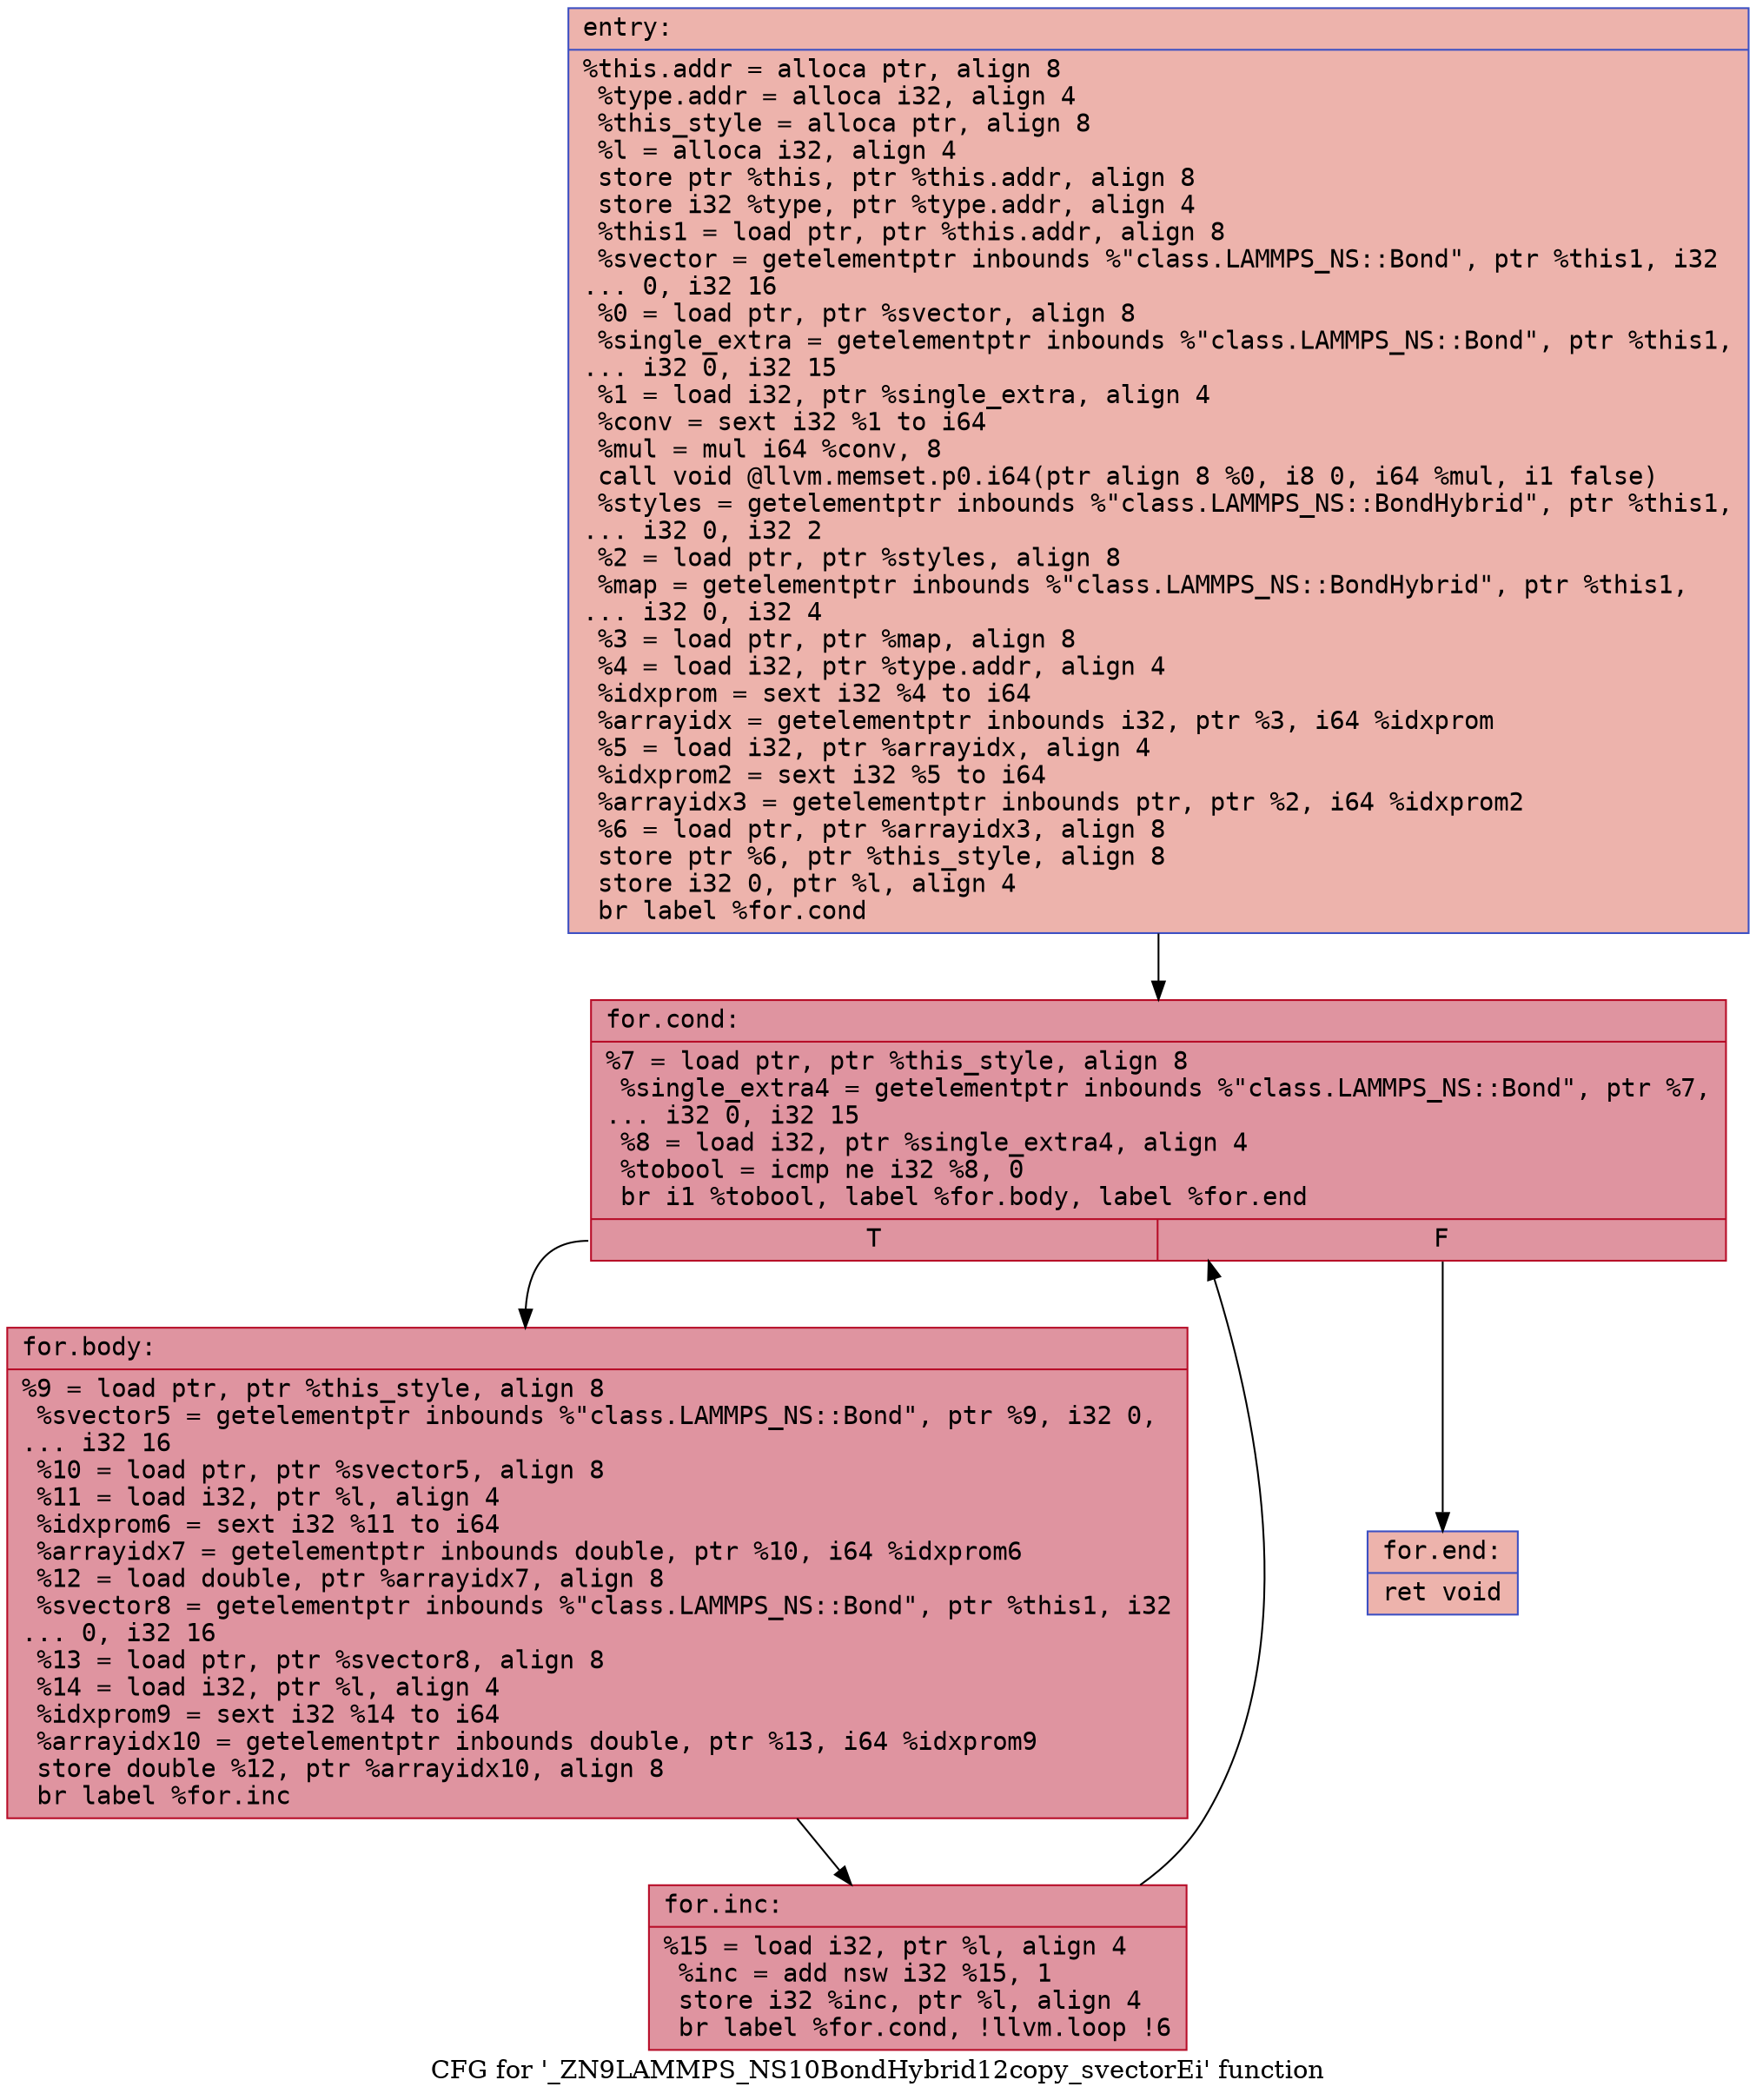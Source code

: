 digraph "CFG for '_ZN9LAMMPS_NS10BondHybrid12copy_svectorEi' function" {
	label="CFG for '_ZN9LAMMPS_NS10BondHybrid12copy_svectorEi' function";

	Node0x55cb68dfcda0 [shape=record,color="#3d50c3ff", style=filled, fillcolor="#d6524470" fontname="Courier",label="{entry:\l|  %this.addr = alloca ptr, align 8\l  %type.addr = alloca i32, align 4\l  %this_style = alloca ptr, align 8\l  %l = alloca i32, align 4\l  store ptr %this, ptr %this.addr, align 8\l  store i32 %type, ptr %type.addr, align 4\l  %this1 = load ptr, ptr %this.addr, align 8\l  %svector = getelementptr inbounds %\"class.LAMMPS_NS::Bond\", ptr %this1, i32\l... 0, i32 16\l  %0 = load ptr, ptr %svector, align 8\l  %single_extra = getelementptr inbounds %\"class.LAMMPS_NS::Bond\", ptr %this1,\l... i32 0, i32 15\l  %1 = load i32, ptr %single_extra, align 4\l  %conv = sext i32 %1 to i64\l  %mul = mul i64 %conv, 8\l  call void @llvm.memset.p0.i64(ptr align 8 %0, i8 0, i64 %mul, i1 false)\l  %styles = getelementptr inbounds %\"class.LAMMPS_NS::BondHybrid\", ptr %this1,\l... i32 0, i32 2\l  %2 = load ptr, ptr %styles, align 8\l  %map = getelementptr inbounds %\"class.LAMMPS_NS::BondHybrid\", ptr %this1,\l... i32 0, i32 4\l  %3 = load ptr, ptr %map, align 8\l  %4 = load i32, ptr %type.addr, align 4\l  %idxprom = sext i32 %4 to i64\l  %arrayidx = getelementptr inbounds i32, ptr %3, i64 %idxprom\l  %5 = load i32, ptr %arrayidx, align 4\l  %idxprom2 = sext i32 %5 to i64\l  %arrayidx3 = getelementptr inbounds ptr, ptr %2, i64 %idxprom2\l  %6 = load ptr, ptr %arrayidx3, align 8\l  store ptr %6, ptr %this_style, align 8\l  store i32 0, ptr %l, align 4\l  br label %for.cond\l}"];
	Node0x55cb68dfcda0 -> Node0x55cb68dfe060[tooltip="entry -> for.cond\nProbability 100.00%" ];
	Node0x55cb68dfe060 [shape=record,color="#b70d28ff", style=filled, fillcolor="#b70d2870" fontname="Courier",label="{for.cond:\l|  %7 = load ptr, ptr %this_style, align 8\l  %single_extra4 = getelementptr inbounds %\"class.LAMMPS_NS::Bond\", ptr %7,\l... i32 0, i32 15\l  %8 = load i32, ptr %single_extra4, align 4\l  %tobool = icmp ne i32 %8, 0\l  br i1 %tobool, label %for.body, label %for.end\l|{<s0>T|<s1>F}}"];
	Node0x55cb68dfe060:s0 -> Node0x55cb68dfe3f0[tooltip="for.cond -> for.body\nProbability 96.88%" ];
	Node0x55cb68dfe060:s1 -> Node0x55cb68dfe470[tooltip="for.cond -> for.end\nProbability 3.12%" ];
	Node0x55cb68dfe3f0 [shape=record,color="#b70d28ff", style=filled, fillcolor="#b70d2870" fontname="Courier",label="{for.body:\l|  %9 = load ptr, ptr %this_style, align 8\l  %svector5 = getelementptr inbounds %\"class.LAMMPS_NS::Bond\", ptr %9, i32 0,\l... i32 16\l  %10 = load ptr, ptr %svector5, align 8\l  %11 = load i32, ptr %l, align 4\l  %idxprom6 = sext i32 %11 to i64\l  %arrayidx7 = getelementptr inbounds double, ptr %10, i64 %idxprom6\l  %12 = load double, ptr %arrayidx7, align 8\l  %svector8 = getelementptr inbounds %\"class.LAMMPS_NS::Bond\", ptr %this1, i32\l... 0, i32 16\l  %13 = load ptr, ptr %svector8, align 8\l  %14 = load i32, ptr %l, align 4\l  %idxprom9 = sext i32 %14 to i64\l  %arrayidx10 = getelementptr inbounds double, ptr %13, i64 %idxprom9\l  store double %12, ptr %arrayidx10, align 8\l  br label %for.inc\l}"];
	Node0x55cb68dfe3f0 -> Node0x55cb68dfd9f0[tooltip="for.body -> for.inc\nProbability 100.00%" ];
	Node0x55cb68dfd9f0 [shape=record,color="#b70d28ff", style=filled, fillcolor="#b70d2870" fontname="Courier",label="{for.inc:\l|  %15 = load i32, ptr %l, align 4\l  %inc = add nsw i32 %15, 1\l  store i32 %inc, ptr %l, align 4\l  br label %for.cond, !llvm.loop !6\l}"];
	Node0x55cb68dfd9f0 -> Node0x55cb68dfe060[tooltip="for.inc -> for.cond\nProbability 100.00%" ];
	Node0x55cb68dfe470 [shape=record,color="#3d50c3ff", style=filled, fillcolor="#d6524470" fontname="Courier",label="{for.end:\l|  ret void\l}"];
}
